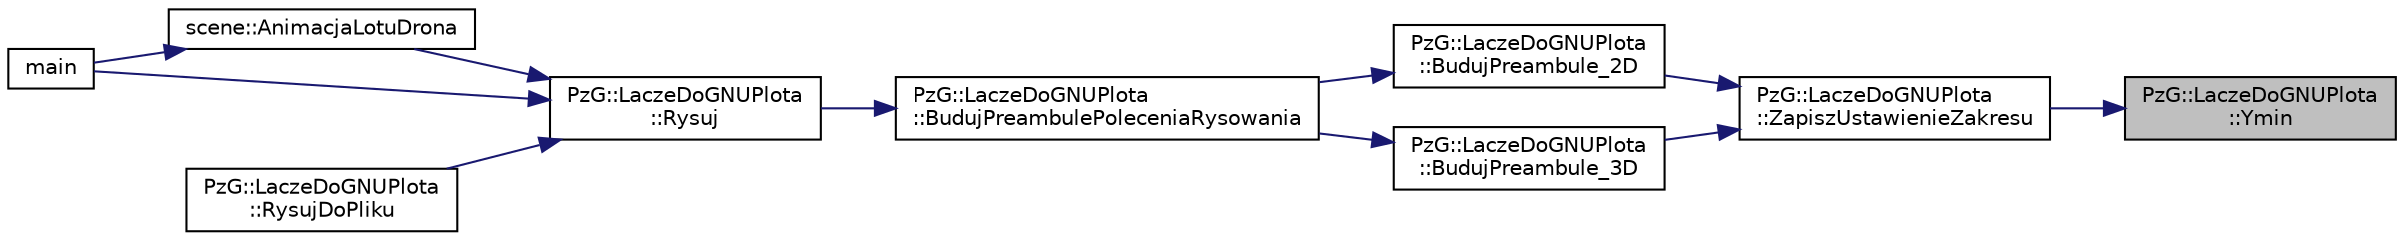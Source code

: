 digraph "PzG::LaczeDoGNUPlota::Ymin"
{
 // LATEX_PDF_SIZE
  edge [fontname="Helvetica",fontsize="10",labelfontname="Helvetica",labelfontsize="10"];
  node [fontname="Helvetica",fontsize="10",shape=record];
  rankdir="RL";
  Node1 [label="PzG::LaczeDoGNUPlota\l::Ymin",height=0.2,width=0.4,color="black", fillcolor="grey75", style="filled", fontcolor="black",tooltip="Dolną wartość zakresu dla osi OY."];
  Node1 -> Node2 [dir="back",color="midnightblue",fontsize="10",style="solid",fontname="Helvetica"];
  Node2 [label="PzG::LaczeDoGNUPlota\l::ZapiszUstawienieZakresu",height=0.2,width=0.4,color="black", fillcolor="white", style="filled",URL="$class_pz_g_1_1_lacze_do_g_n_u_plota.html#a4579aecf7b4777fdde0cae4e98c275c2",tooltip="Tworzy polecenie ustawiające zakres dla danej współrzędnej."];
  Node2 -> Node3 [dir="back",color="midnightblue",fontsize="10",style="solid",fontname="Helvetica"];
  Node3 [label="PzG::LaczeDoGNUPlota\l::BudujPreambule_2D",height=0.2,width=0.4,color="black", fillcolor="white", style="filled",URL="$class_pz_g_1_1_lacze_do_g_n_u_plota.html#add41e4bb92ccf9991b1cb15699f8c3d6",tooltip="Tworzy preambułę poprzedzającą polecenie rysowania w trybie 2D."];
  Node3 -> Node4 [dir="back",color="midnightblue",fontsize="10",style="solid",fontname="Helvetica"];
  Node4 [label="PzG::LaczeDoGNUPlota\l::BudujPreambulePoleceniaRysowania",height=0.2,width=0.4,color="black", fillcolor="white", style="filled",URL="$class_pz_g_1_1_lacze_do_g_n_u_plota.html#a087d906ddd4b2e3db32ef61ce4cd5e60",tooltip="Tworzy preambułę poprzedzającą polecenie rysowania."];
  Node4 -> Node5 [dir="back",color="midnightblue",fontsize="10",style="solid",fontname="Helvetica"];
  Node5 [label="PzG::LaczeDoGNUPlota\l::Rysuj",height=0.2,width=0.4,color="black", fillcolor="white", style="filled",URL="$class_pz_g_1_1_lacze_do_g_n_u_plota.html#a065f5b8402737cc62b0ad4f66d028335",tooltip="Generuje polecenie rysowania i przesyła je do gnuplota."];
  Node5 -> Node6 [dir="back",color="midnightblue",fontsize="10",style="solid",fontname="Helvetica"];
  Node6 [label="scene::AnimacjaLotuDrona",height=0.2,width=0.4,color="black", fillcolor="white", style="filled",URL="$classscene.html#ac40af55578dba20accd5dff6875aa613",tooltip="Function responsible for drone's flight animation."];
  Node6 -> Node7 [dir="back",color="midnightblue",fontsize="10",style="solid",fontname="Helvetica"];
  Node7 [label="main",height=0.2,width=0.4,color="black", fillcolor="white", style="filled",URL="$main_8cpp.html#ae66f6b31b5ad750f1fe042a706a4e3d4",tooltip="Main function where all the magic happens :))"];
  Node5 -> Node7 [dir="back",color="midnightblue",fontsize="10",style="solid",fontname="Helvetica"];
  Node5 -> Node8 [dir="back",color="midnightblue",fontsize="10",style="solid",fontname="Helvetica"];
  Node8 [label="PzG::LaczeDoGNUPlota\l::RysujDoPliku",height=0.2,width=0.4,color="black", fillcolor="white", style="filled",URL="$class_pz_g_1_1_lacze_do_g_n_u_plota.html#aacb7ae45d283c741fb330f27b132e1a3",tooltip="Generuje polecenie rysowania do pliku i przesyła je do gnuplota."];
  Node2 -> Node9 [dir="back",color="midnightblue",fontsize="10",style="solid",fontname="Helvetica"];
  Node9 [label="PzG::LaczeDoGNUPlota\l::BudujPreambule_3D",height=0.2,width=0.4,color="black", fillcolor="white", style="filled",URL="$class_pz_g_1_1_lacze_do_g_n_u_plota.html#ae3b2f34035fdfbbcab696057022341ab",tooltip="Tworzy preambułę poprzedzającą polecenie rysowania w trybie 3D."];
  Node9 -> Node4 [dir="back",color="midnightblue",fontsize="10",style="solid",fontname="Helvetica"];
}
